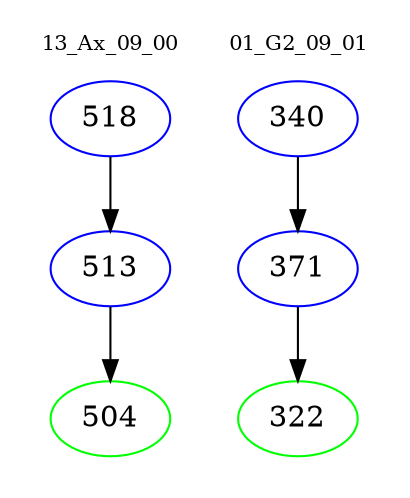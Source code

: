 digraph{
subgraph cluster_0 {
color = white
label = "13_Ax_09_00";
fontsize=10;
T0_518 [label="518", color="blue"]
T0_518 -> T0_513 [color="black"]
T0_513 [label="513", color="blue"]
T0_513 -> T0_504 [color="black"]
T0_504 [label="504", color="green"]
}
subgraph cluster_1 {
color = white
label = "01_G2_09_01";
fontsize=10;
T1_340 [label="340", color="blue"]
T1_340 -> T1_371 [color="black"]
T1_371 [label="371", color="blue"]
T1_371 -> T1_322 [color="black"]
T1_322 [label="322", color="green"]
}
}

